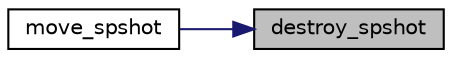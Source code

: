 digraph "destroy_spshot"
{
 // LATEX_PDF_SIZE
  edge [fontname="Helvetica",fontsize="10",labelfontname="Helvetica",labelfontsize="10"];
  node [fontname="Helvetica",fontsize="10",shape=record];
  rankdir="RL";
  Node1 [label="destroy_spshot",height=0.2,width=0.4,color="black", fillcolor="grey75", style="filled", fontcolor="black",tooltip="destroi o tiro passado como pointer no argumento."];
  Node1 -> Node2 [dir="back",color="midnightblue",fontsize="10",style="solid",fontname="Helvetica"];
  Node2 [label="move_spshot",height=0.2,width=0.4,color="black", fillcolor="white", style="filled",URL="$spaceship_8h.html#a65c88f5612d85233a9c9799d7e7a1528",tooltip="move verticalemnte em speed o elemento en passado como argumento."];
}
